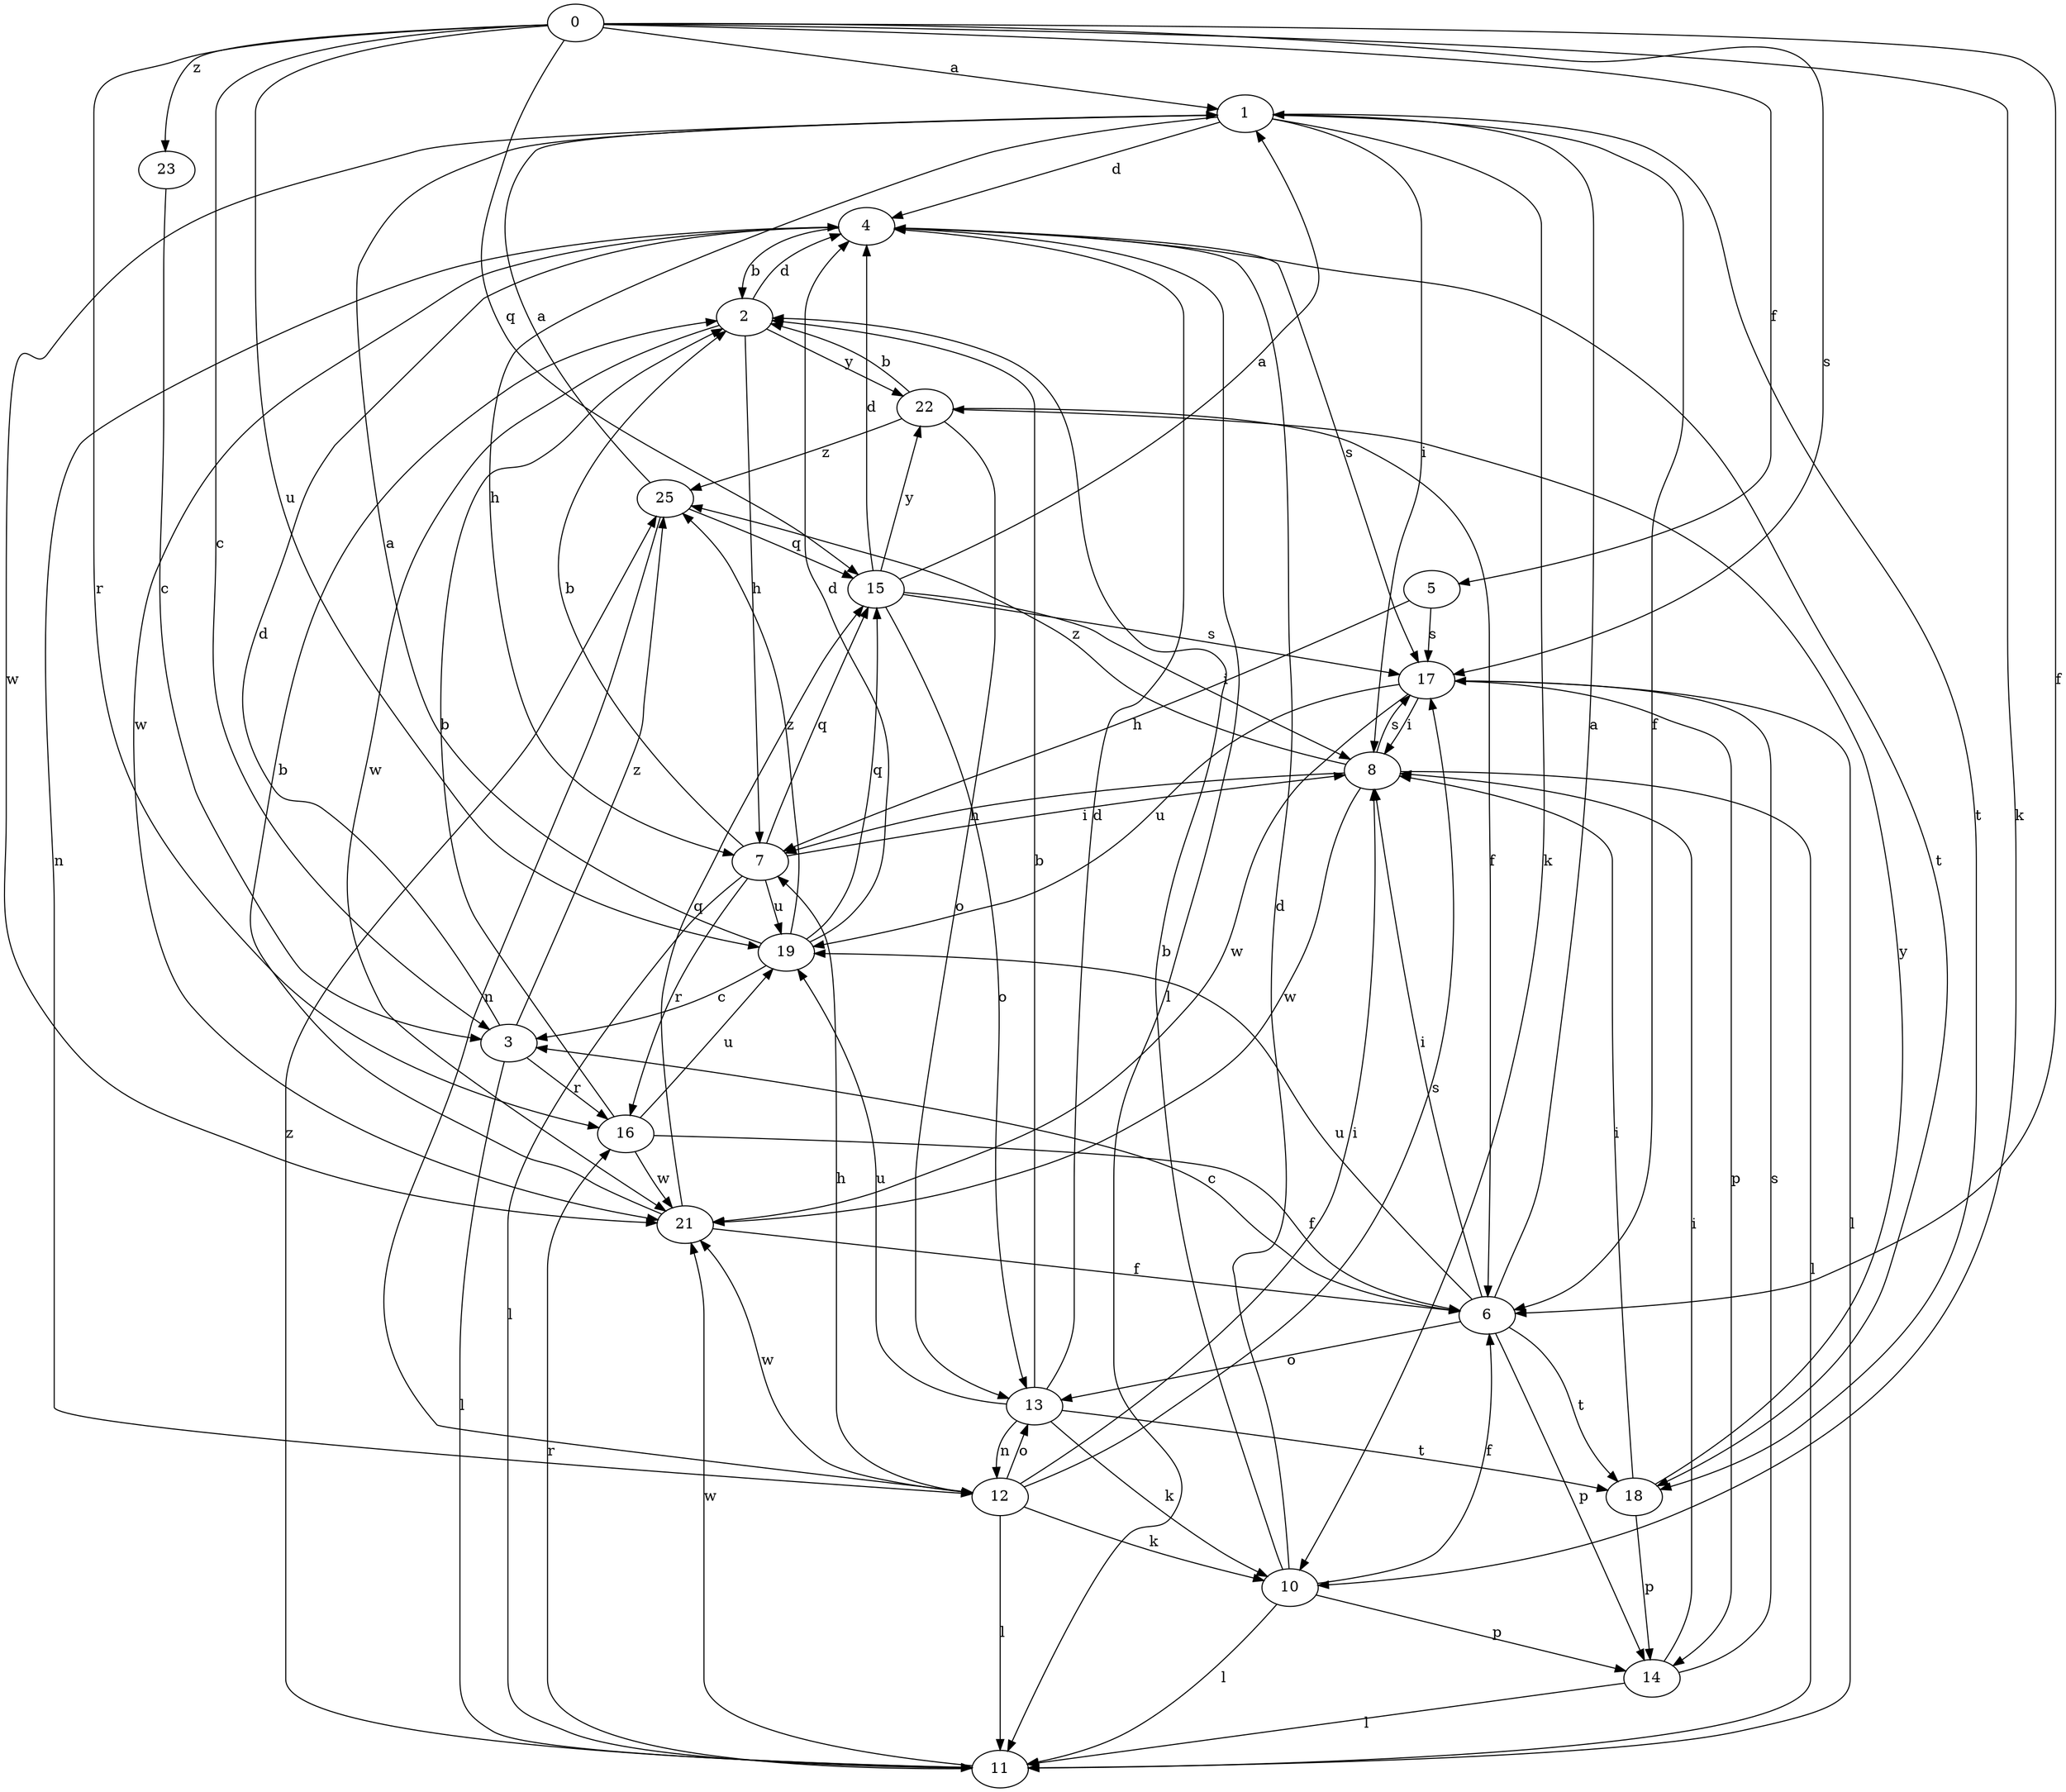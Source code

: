 strict digraph  {
1;
2;
3;
4;
5;
6;
7;
8;
10;
11;
12;
13;
14;
15;
16;
17;
18;
0;
19;
21;
22;
23;
25;
1 -> 4  [label=d];
1 -> 6  [label=f];
1 -> 7  [label=h];
1 -> 8  [label=i];
1 -> 10  [label=k];
1 -> 18  [label=t];
1 -> 21  [label=w];
2 -> 4  [label=d];
2 -> 7  [label=h];
2 -> 21  [label=w];
2 -> 22  [label=y];
3 -> 4  [label=d];
3 -> 11  [label=l];
3 -> 16  [label=r];
3 -> 25  [label=z];
4 -> 2  [label=b];
4 -> 11  [label=l];
4 -> 12  [label=n];
4 -> 17  [label=s];
4 -> 18  [label=t];
4 -> 21  [label=w];
5 -> 7  [label=h];
5 -> 17  [label=s];
6 -> 1  [label=a];
6 -> 3  [label=c];
6 -> 8  [label=i];
6 -> 13  [label=o];
6 -> 14  [label=p];
6 -> 18  [label=t];
6 -> 19  [label=u];
7 -> 2  [label=b];
7 -> 8  [label=i];
7 -> 11  [label=l];
7 -> 15  [label=q];
7 -> 16  [label=r];
7 -> 19  [label=u];
8 -> 7  [label=h];
8 -> 11  [label=l];
8 -> 17  [label=s];
8 -> 21  [label=w];
8 -> 25  [label=z];
10 -> 2  [label=b];
10 -> 4  [label=d];
10 -> 6  [label=f];
10 -> 11  [label=l];
10 -> 14  [label=p];
11 -> 16  [label=r];
11 -> 21  [label=w];
11 -> 25  [label=z];
12 -> 7  [label=h];
12 -> 8  [label=i];
12 -> 10  [label=k];
12 -> 11  [label=l];
12 -> 13  [label=o];
12 -> 17  [label=s];
12 -> 21  [label=w];
13 -> 2  [label=b];
13 -> 4  [label=d];
13 -> 10  [label=k];
13 -> 12  [label=n];
13 -> 18  [label=t];
13 -> 19  [label=u];
14 -> 8  [label=i];
14 -> 11  [label=l];
14 -> 17  [label=s];
15 -> 1  [label=a];
15 -> 4  [label=d];
15 -> 8  [label=i];
15 -> 13  [label=o];
15 -> 17  [label=s];
15 -> 22  [label=y];
16 -> 2  [label=b];
16 -> 6  [label=f];
16 -> 19  [label=u];
16 -> 21  [label=w];
17 -> 8  [label=i];
17 -> 11  [label=l];
17 -> 14  [label=p];
17 -> 19  [label=u];
17 -> 21  [label=w];
18 -> 8  [label=i];
18 -> 14  [label=p];
18 -> 22  [label=y];
0 -> 1  [label=a];
0 -> 3  [label=c];
0 -> 5  [label=f];
0 -> 6  [label=f];
0 -> 10  [label=k];
0 -> 15  [label=q];
0 -> 16  [label=r];
0 -> 17  [label=s];
0 -> 19  [label=u];
0 -> 23  [label=z];
19 -> 1  [label=a];
19 -> 3  [label=c];
19 -> 4  [label=d];
19 -> 15  [label=q];
19 -> 25  [label=z];
21 -> 2  [label=b];
21 -> 6  [label=f];
21 -> 15  [label=q];
22 -> 2  [label=b];
22 -> 6  [label=f];
22 -> 13  [label=o];
22 -> 25  [label=z];
23 -> 3  [label=c];
25 -> 1  [label=a];
25 -> 12  [label=n];
25 -> 15  [label=q];
}
